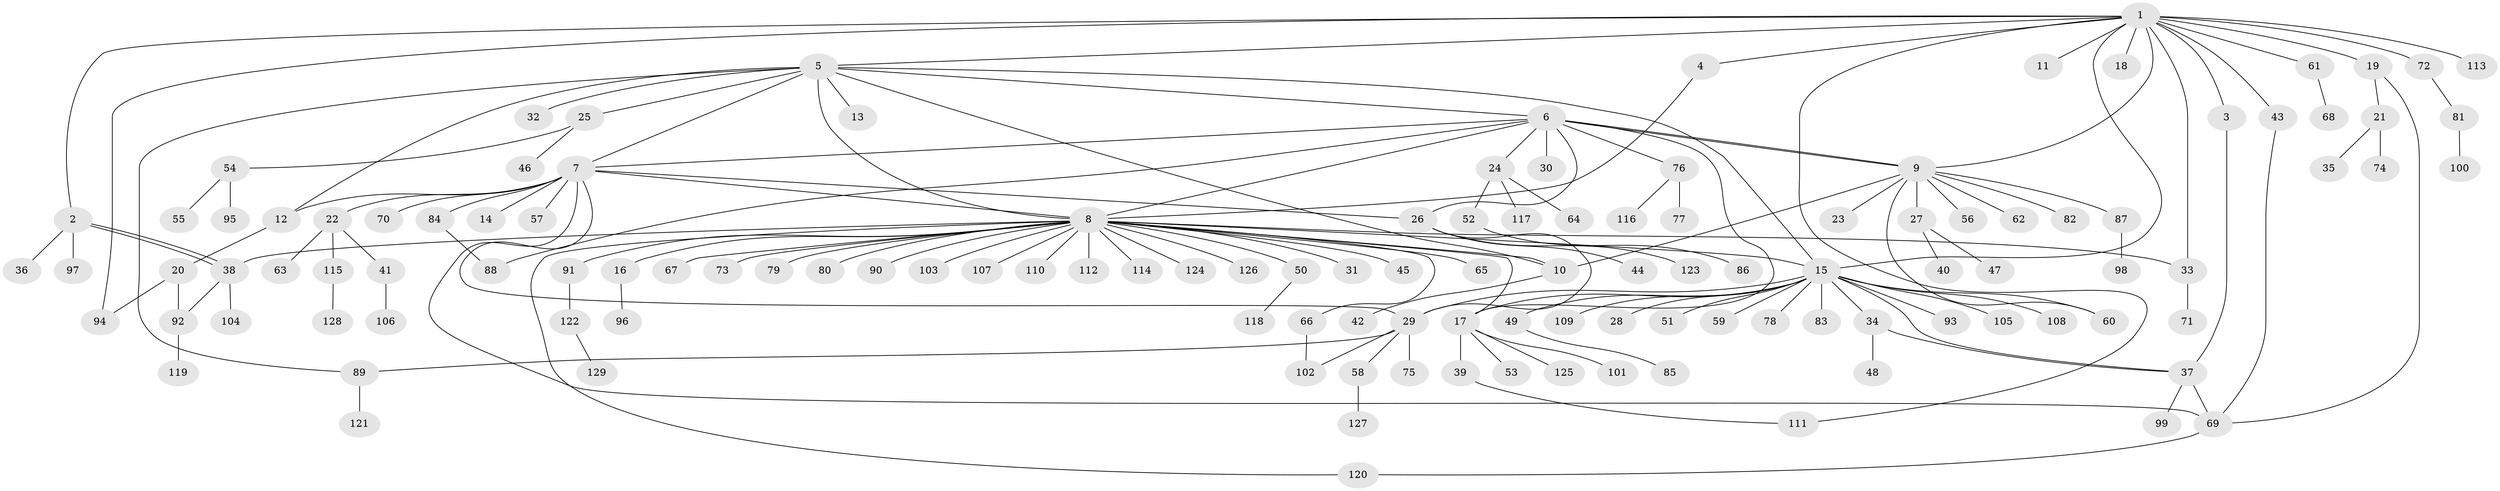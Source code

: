 // coarse degree distribution, {15: 0.00980392156862745, 4: 0.049019607843137254, 2: 0.16666666666666666, 29: 0.00980392156862745, 12: 0.00980392156862745, 18: 0.00980392156862745, 10: 0.00980392156862745, 1: 0.6372549019607843, 17: 0.00980392156862745, 7: 0.00980392156862745, 3: 0.049019607843137254, 9: 0.00980392156862745, 6: 0.00980392156862745, 5: 0.00980392156862745}
// Generated by graph-tools (version 1.1) at 2025/41/03/06/25 10:41:49]
// undirected, 129 vertices, 160 edges
graph export_dot {
graph [start="1"]
  node [color=gray90,style=filled];
  1;
  2;
  3;
  4;
  5;
  6;
  7;
  8;
  9;
  10;
  11;
  12;
  13;
  14;
  15;
  16;
  17;
  18;
  19;
  20;
  21;
  22;
  23;
  24;
  25;
  26;
  27;
  28;
  29;
  30;
  31;
  32;
  33;
  34;
  35;
  36;
  37;
  38;
  39;
  40;
  41;
  42;
  43;
  44;
  45;
  46;
  47;
  48;
  49;
  50;
  51;
  52;
  53;
  54;
  55;
  56;
  57;
  58;
  59;
  60;
  61;
  62;
  63;
  64;
  65;
  66;
  67;
  68;
  69;
  70;
  71;
  72;
  73;
  74;
  75;
  76;
  77;
  78;
  79;
  80;
  81;
  82;
  83;
  84;
  85;
  86;
  87;
  88;
  89;
  90;
  91;
  92;
  93;
  94;
  95;
  96;
  97;
  98;
  99;
  100;
  101;
  102;
  103;
  104;
  105;
  106;
  107;
  108;
  109;
  110;
  111;
  112;
  113;
  114;
  115;
  116;
  117;
  118;
  119;
  120;
  121;
  122;
  123;
  124;
  125;
  126;
  127;
  128;
  129;
  1 -- 2;
  1 -- 3;
  1 -- 4;
  1 -- 5;
  1 -- 9;
  1 -- 11;
  1 -- 15;
  1 -- 18;
  1 -- 19;
  1 -- 33;
  1 -- 43;
  1 -- 61;
  1 -- 72;
  1 -- 94;
  1 -- 111;
  1 -- 113;
  2 -- 36;
  2 -- 38;
  2 -- 38;
  2 -- 97;
  3 -- 37;
  4 -- 8;
  5 -- 6;
  5 -- 7;
  5 -- 8;
  5 -- 10;
  5 -- 12;
  5 -- 13;
  5 -- 15;
  5 -- 25;
  5 -- 32;
  5 -- 89;
  6 -- 7;
  6 -- 8;
  6 -- 9;
  6 -- 9;
  6 -- 17;
  6 -- 24;
  6 -- 26;
  6 -- 30;
  6 -- 76;
  6 -- 88;
  7 -- 8;
  7 -- 12;
  7 -- 14;
  7 -- 22;
  7 -- 26;
  7 -- 29;
  7 -- 57;
  7 -- 69;
  7 -- 70;
  7 -- 84;
  8 -- 10;
  8 -- 15;
  8 -- 16;
  8 -- 17;
  8 -- 31;
  8 -- 33;
  8 -- 38;
  8 -- 45;
  8 -- 50;
  8 -- 65;
  8 -- 66;
  8 -- 67;
  8 -- 73;
  8 -- 79;
  8 -- 80;
  8 -- 90;
  8 -- 91;
  8 -- 103;
  8 -- 107;
  8 -- 110;
  8 -- 112;
  8 -- 114;
  8 -- 120;
  8 -- 124;
  8 -- 126;
  9 -- 10;
  9 -- 23;
  9 -- 27;
  9 -- 56;
  9 -- 60;
  9 -- 62;
  9 -- 82;
  9 -- 87;
  10 -- 42;
  12 -- 20;
  15 -- 17;
  15 -- 28;
  15 -- 29;
  15 -- 34;
  15 -- 37;
  15 -- 49;
  15 -- 51;
  15 -- 59;
  15 -- 60;
  15 -- 78;
  15 -- 83;
  15 -- 93;
  15 -- 105;
  15 -- 108;
  15 -- 109;
  16 -- 96;
  17 -- 39;
  17 -- 53;
  17 -- 101;
  17 -- 125;
  19 -- 21;
  19 -- 69;
  20 -- 92;
  20 -- 94;
  21 -- 35;
  21 -- 74;
  22 -- 41;
  22 -- 63;
  22 -- 115;
  24 -- 52;
  24 -- 64;
  24 -- 117;
  25 -- 46;
  25 -- 54;
  26 -- 29;
  26 -- 44;
  26 -- 123;
  27 -- 40;
  27 -- 47;
  29 -- 58;
  29 -- 75;
  29 -- 89;
  29 -- 102;
  33 -- 71;
  34 -- 37;
  34 -- 48;
  37 -- 69;
  37 -- 99;
  38 -- 92;
  38 -- 104;
  39 -- 111;
  41 -- 106;
  43 -- 69;
  49 -- 85;
  50 -- 118;
  52 -- 86;
  54 -- 55;
  54 -- 95;
  58 -- 127;
  61 -- 68;
  66 -- 102;
  69 -- 120;
  72 -- 81;
  76 -- 77;
  76 -- 116;
  81 -- 100;
  84 -- 88;
  87 -- 98;
  89 -- 121;
  91 -- 122;
  92 -- 119;
  115 -- 128;
  122 -- 129;
}

